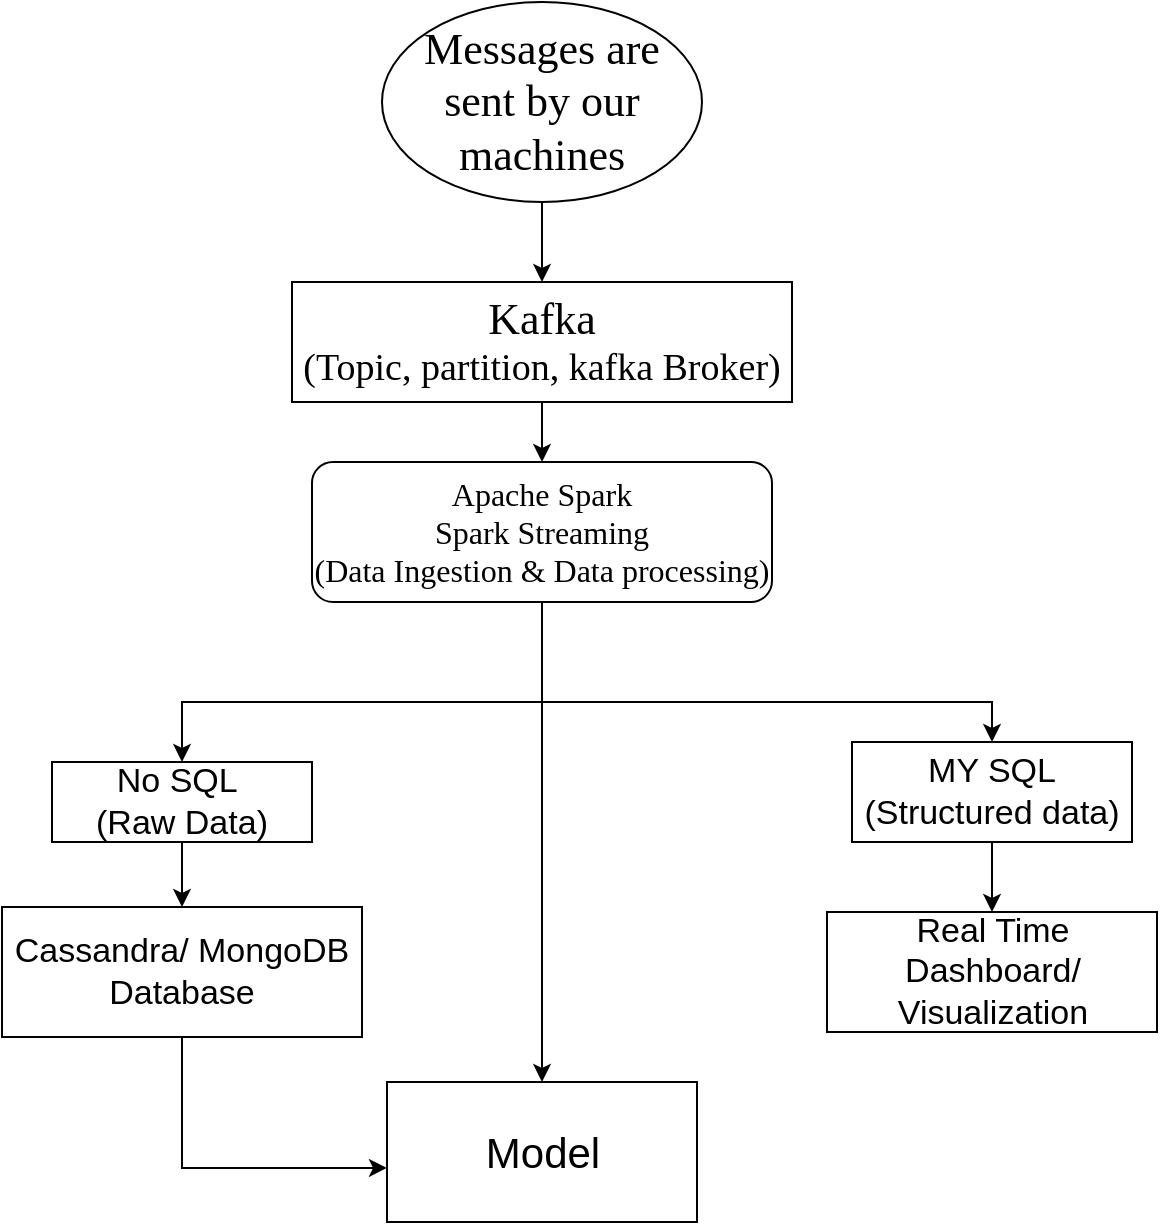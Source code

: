 <mxfile version="14.8.4" type="device"><diagram id="C5RBs43oDa-KdzZeNtuy" name="Page-1"><mxGraphModel dx="1422" dy="794" grid="0" gridSize="1" guides="1" tooltips="1" connect="1" arrows="1" fold="1" page="1" pageScale="1" pageWidth="827" pageHeight="1169" background="#ffffff" math="0" shadow="0"><root><mxCell id="WIyWlLk6GJQsqaUBKTNV-0"/><mxCell id="WIyWlLk6GJQsqaUBKTNV-1" parent="WIyWlLk6GJQsqaUBKTNV-0"/><mxCell id="mSEthYbnGZR5nW4dnPPM-12" style="edgeStyle=orthogonalEdgeStyle;rounded=0;orthogonalLoop=1;jettySize=auto;html=1;" edge="1" parent="WIyWlLk6GJQsqaUBKTNV-1" source="WIyWlLk6GJQsqaUBKTNV-12" target="mSEthYbnGZR5nW4dnPPM-7"><mxGeometry relative="1" as="geometry"><Array as="points"><mxPoint x="385" y="370"/><mxPoint x="205" y="370"/></Array></mxGeometry></mxCell><mxCell id="mSEthYbnGZR5nW4dnPPM-13" style="edgeStyle=orthogonalEdgeStyle;rounded=0;orthogonalLoop=1;jettySize=auto;html=1;" edge="1" parent="WIyWlLk6GJQsqaUBKTNV-1" source="WIyWlLk6GJQsqaUBKTNV-12" target="mSEthYbnGZR5nW4dnPPM-15"><mxGeometry relative="1" as="geometry"><mxPoint x="710" y="370" as="targetPoint"/><Array as="points"><mxPoint x="385" y="370"/><mxPoint x="610" y="370"/></Array></mxGeometry></mxCell><mxCell id="mSEthYbnGZR5nW4dnPPM-24" style="edgeStyle=orthogonalEdgeStyle;rounded=0;orthogonalLoop=1;jettySize=auto;html=1;exitX=0.5;exitY=1;exitDx=0;exitDy=0;" edge="1" parent="WIyWlLk6GJQsqaUBKTNV-1" source="WIyWlLk6GJQsqaUBKTNV-12" target="mSEthYbnGZR5nW4dnPPM-22"><mxGeometry relative="1" as="geometry"/></mxCell><mxCell id="WIyWlLk6GJQsqaUBKTNV-12" value="&lt;font face=&quot;Times New Roman&quot;&gt;&lt;span style=&quot;font-size: 16px&quot;&gt;Apache Spark&lt;br&gt;Spark Streaming&lt;br&gt;(Data Ingestion &amp;amp; Data processing)&lt;br&gt;&lt;/span&gt;&lt;/font&gt;" style="rounded=1;whiteSpace=wrap;html=1;fontSize=12;glass=0;strokeWidth=1;shadow=0;" parent="WIyWlLk6GJQsqaUBKTNV-1" vertex="1"><mxGeometry x="270" y="250" width="230" height="70" as="geometry"/></mxCell><mxCell id="mSEthYbnGZR5nW4dnPPM-0" value="&lt;font style=&quot;font-size: 17px&quot;&gt;Real Time Dashboard/ Visualization&lt;/font&gt;" style="rounded=0;whiteSpace=wrap;html=1;" vertex="1" parent="WIyWlLk6GJQsqaUBKTNV-1"><mxGeometry x="527.5" y="475" width="165" height="60" as="geometry"/></mxCell><mxCell id="mSEthYbnGZR5nW4dnPPM-20" style="edgeStyle=orthogonalEdgeStyle;rounded=0;orthogonalLoop=1;jettySize=auto;html=1;entryX=0.5;entryY=0;entryDx=0;entryDy=0;" edge="1" parent="WIyWlLk6GJQsqaUBKTNV-1" source="mSEthYbnGZR5nW4dnPPM-1" target="mSEthYbnGZR5nW4dnPPM-4"><mxGeometry relative="1" as="geometry"/></mxCell><mxCell id="mSEthYbnGZR5nW4dnPPM-1" value="&lt;font face=&quot;Times New Roman&quot; style=&quot;font-size: 22px&quot;&gt;Messages are sent by our machines&lt;/font&gt;" style="ellipse;whiteSpace=wrap;html=1;" vertex="1" parent="WIyWlLk6GJQsqaUBKTNV-1"><mxGeometry x="305" y="20" width="160" height="100" as="geometry"/></mxCell><mxCell id="mSEthYbnGZR5nW4dnPPM-19" style="edgeStyle=orthogonalEdgeStyle;rounded=0;orthogonalLoop=1;jettySize=auto;html=1;" edge="1" parent="WIyWlLk6GJQsqaUBKTNV-1" source="mSEthYbnGZR5nW4dnPPM-4" target="WIyWlLk6GJQsqaUBKTNV-12"><mxGeometry relative="1" as="geometry"/></mxCell><mxCell id="mSEthYbnGZR5nW4dnPPM-4" value="&lt;font face=&quot;Times New Roman&quot;&gt;&lt;font style=&quot;font-size: 22px&quot;&gt;Kafka&lt;/font&gt;&lt;br&gt;&lt;span style=&quot;font-size: 19px&quot;&gt;(Topic, partition, kafka Broker)&lt;/span&gt;&lt;br&gt;&lt;/font&gt;" style="rounded=0;whiteSpace=wrap;html=1;" vertex="1" parent="WIyWlLk6GJQsqaUBKTNV-1"><mxGeometry x="260" y="160" width="250" height="60" as="geometry"/></mxCell><mxCell id="mSEthYbnGZR5nW4dnPPM-17" style="edgeStyle=orthogonalEdgeStyle;rounded=0;orthogonalLoop=1;jettySize=auto;html=1;entryX=0.5;entryY=0;entryDx=0;entryDy=0;" edge="1" parent="WIyWlLk6GJQsqaUBKTNV-1" source="mSEthYbnGZR5nW4dnPPM-7" target="mSEthYbnGZR5nW4dnPPM-16"><mxGeometry relative="1" as="geometry"/></mxCell><mxCell id="mSEthYbnGZR5nW4dnPPM-7" value="&lt;font style=&quot;font-size: 17px&quot;&gt;No SQL&amp;nbsp;&lt;br&gt;(Raw Data)&lt;br&gt;&lt;/font&gt;" style="rounded=0;whiteSpace=wrap;html=1;" vertex="1" parent="WIyWlLk6GJQsqaUBKTNV-1"><mxGeometry x="140" y="400" width="130" height="40" as="geometry"/></mxCell><mxCell id="mSEthYbnGZR5nW4dnPPM-18" style="edgeStyle=orthogonalEdgeStyle;rounded=0;orthogonalLoop=1;jettySize=auto;html=1;" edge="1" parent="WIyWlLk6GJQsqaUBKTNV-1" source="mSEthYbnGZR5nW4dnPPM-15" target="mSEthYbnGZR5nW4dnPPM-0"><mxGeometry relative="1" as="geometry"/></mxCell><mxCell id="mSEthYbnGZR5nW4dnPPM-15" value="&lt;font style=&quot;font-size: 17px&quot;&gt;MY SQL&lt;br&gt;(Structured data)&lt;br&gt;&lt;/font&gt;" style="rounded=0;whiteSpace=wrap;html=1;" vertex="1" parent="WIyWlLk6GJQsqaUBKTNV-1"><mxGeometry x="540" y="390" width="140" height="50" as="geometry"/></mxCell><mxCell id="mSEthYbnGZR5nW4dnPPM-23" style="edgeStyle=orthogonalEdgeStyle;rounded=0;orthogonalLoop=1;jettySize=auto;html=1;entryX=0;entryY=0.614;entryDx=0;entryDy=0;entryPerimeter=0;exitX=0.5;exitY=1;exitDx=0;exitDy=0;" edge="1" parent="WIyWlLk6GJQsqaUBKTNV-1" source="mSEthYbnGZR5nW4dnPPM-16" target="mSEthYbnGZR5nW4dnPPM-22"><mxGeometry relative="1" as="geometry"/></mxCell><mxCell id="mSEthYbnGZR5nW4dnPPM-16" value="&lt;font style=&quot;font-size: 17px&quot;&gt;Cassandra/ MongoDB&lt;br&gt;Database&lt;br&gt;&lt;/font&gt;" style="rounded=0;whiteSpace=wrap;html=1;" vertex="1" parent="WIyWlLk6GJQsqaUBKTNV-1"><mxGeometry x="115" y="472.5" width="180" height="65" as="geometry"/></mxCell><mxCell id="mSEthYbnGZR5nW4dnPPM-22" value="&lt;font style=&quot;font-size: 21px&quot;&gt;Model&lt;/font&gt;" style="rounded=0;whiteSpace=wrap;html=1;" vertex="1" parent="WIyWlLk6GJQsqaUBKTNV-1"><mxGeometry x="307.5" y="560" width="155" height="70" as="geometry"/></mxCell></root></mxGraphModel></diagram></mxfile>